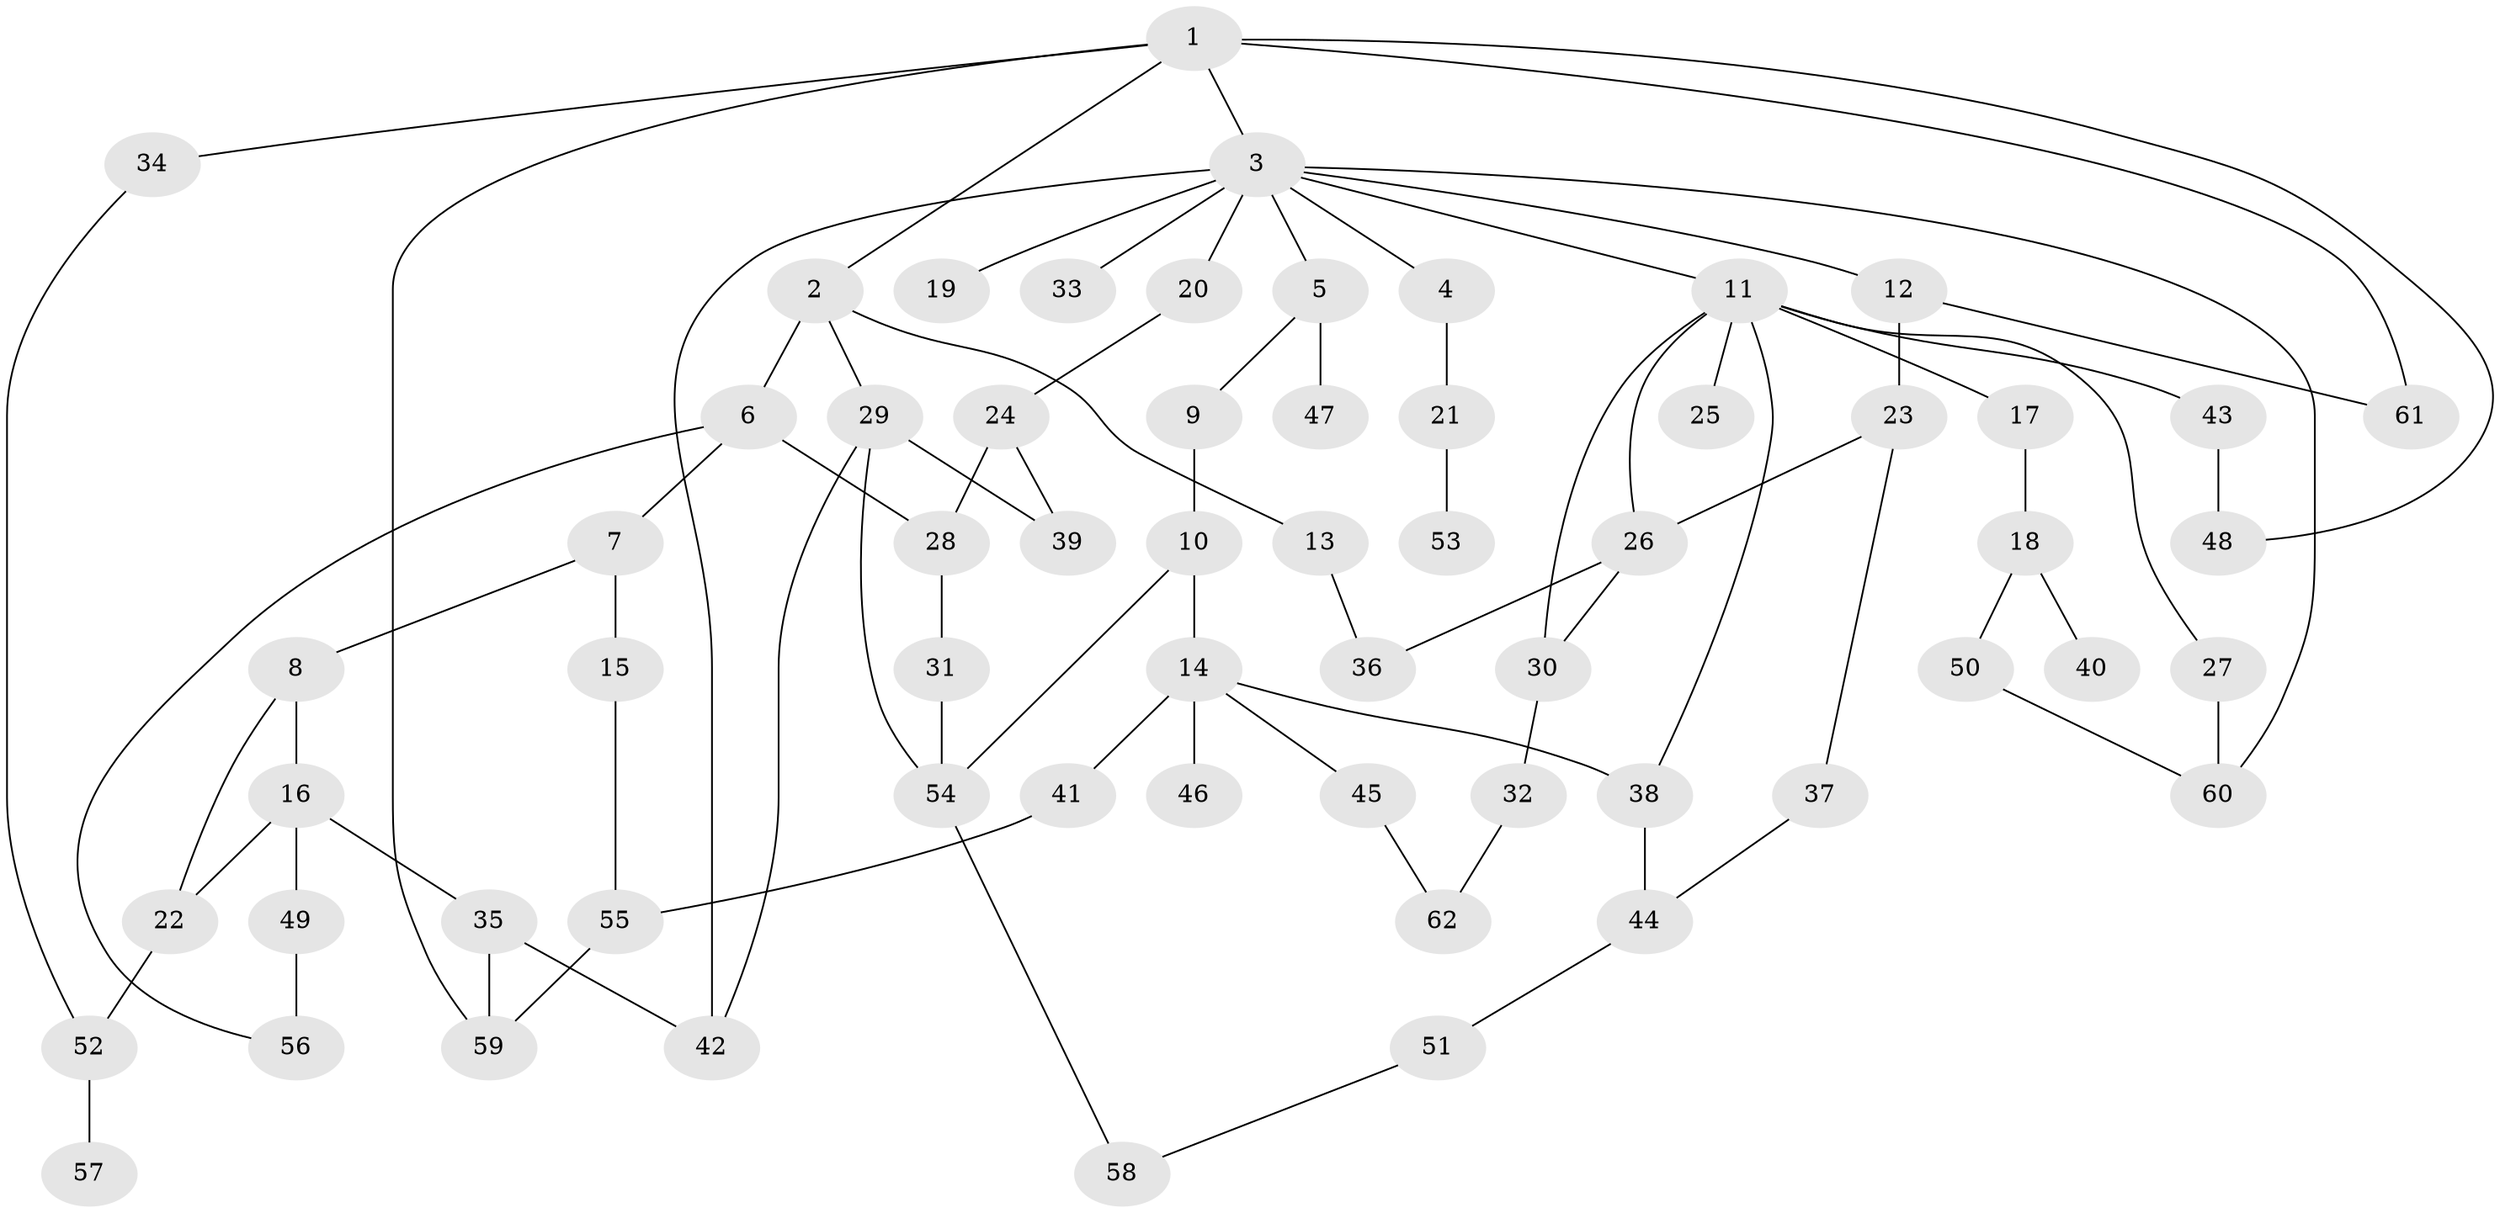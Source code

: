 // Generated by graph-tools (version 1.1) at 2025/13/03/09/25 04:13:39]
// undirected, 62 vertices, 84 edges
graph export_dot {
graph [start="1"]
  node [color=gray90,style=filled];
  1;
  2;
  3;
  4;
  5;
  6;
  7;
  8;
  9;
  10;
  11;
  12;
  13;
  14;
  15;
  16;
  17;
  18;
  19;
  20;
  21;
  22;
  23;
  24;
  25;
  26;
  27;
  28;
  29;
  30;
  31;
  32;
  33;
  34;
  35;
  36;
  37;
  38;
  39;
  40;
  41;
  42;
  43;
  44;
  45;
  46;
  47;
  48;
  49;
  50;
  51;
  52;
  53;
  54;
  55;
  56;
  57;
  58;
  59;
  60;
  61;
  62;
  1 -- 2;
  1 -- 3;
  1 -- 34;
  1 -- 48;
  1 -- 59;
  1 -- 61;
  2 -- 6;
  2 -- 13;
  2 -- 29;
  3 -- 4;
  3 -- 5;
  3 -- 11;
  3 -- 12;
  3 -- 19;
  3 -- 20;
  3 -- 33;
  3 -- 42;
  3 -- 60;
  4 -- 21;
  5 -- 9;
  5 -- 47;
  6 -- 7;
  6 -- 28;
  6 -- 56;
  7 -- 8;
  7 -- 15;
  8 -- 16;
  8 -- 22;
  9 -- 10;
  10 -- 14;
  10 -- 54;
  11 -- 17;
  11 -- 25;
  11 -- 26;
  11 -- 27;
  11 -- 38;
  11 -- 43;
  11 -- 30;
  12 -- 23;
  12 -- 61;
  13 -- 36;
  14 -- 41;
  14 -- 45;
  14 -- 46;
  14 -- 38;
  15 -- 55;
  16 -- 22;
  16 -- 35;
  16 -- 49;
  17 -- 18;
  18 -- 40;
  18 -- 50;
  20 -- 24;
  21 -- 53;
  22 -- 52;
  23 -- 37;
  23 -- 26;
  24 -- 39;
  24 -- 28;
  26 -- 30;
  26 -- 36;
  27 -- 60;
  28 -- 31;
  29 -- 54;
  29 -- 39;
  29 -- 42;
  30 -- 32;
  31 -- 54;
  32 -- 62;
  34 -- 52;
  35 -- 42;
  35 -- 59;
  37 -- 44;
  38 -- 44;
  41 -- 55;
  43 -- 48;
  44 -- 51;
  45 -- 62;
  49 -- 56;
  50 -- 60;
  51 -- 58;
  52 -- 57;
  54 -- 58;
  55 -- 59;
}
